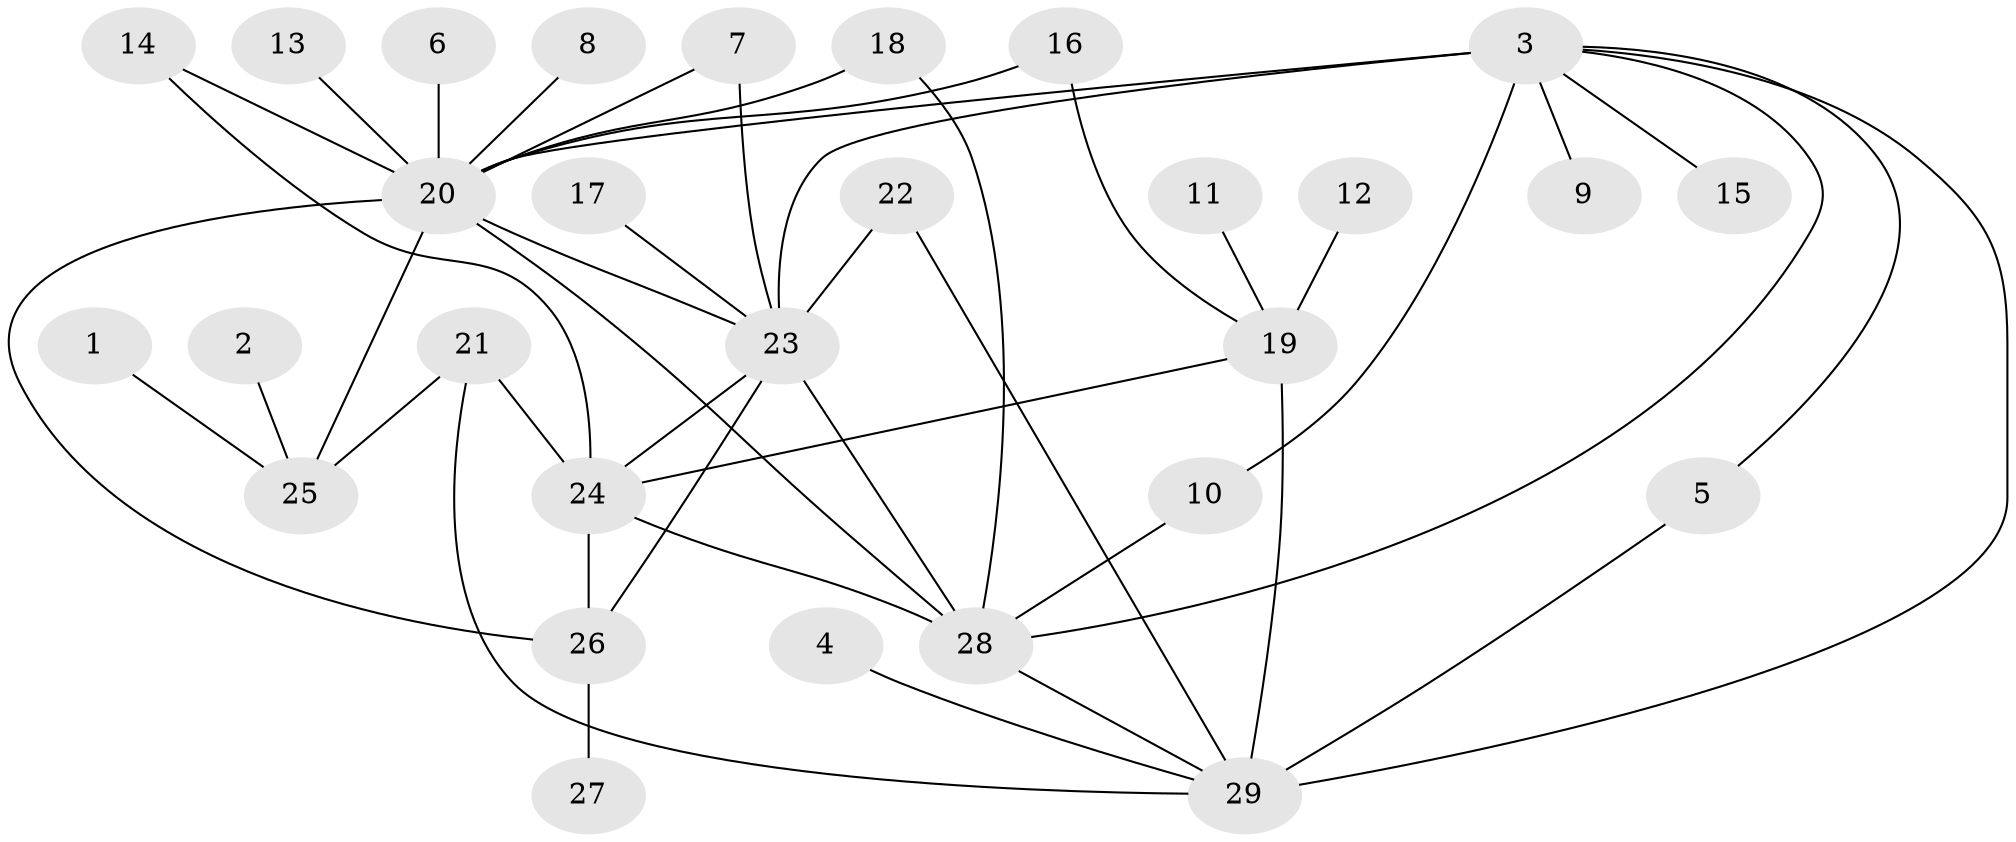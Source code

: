 // original degree distribution, {9: 0.06896551724137931, 6: 0.05172413793103448, 12: 0.017241379310344827, 3: 0.10344827586206896, 1: 0.4482758620689655, 5: 0.034482758620689655, 4: 0.034482758620689655, 10: 0.017241379310344827, 8: 0.017241379310344827, 2: 0.20689655172413793}
// Generated by graph-tools (version 1.1) at 2025/50/03/09/25 03:50:00]
// undirected, 29 vertices, 45 edges
graph export_dot {
graph [start="1"]
  node [color=gray90,style=filled];
  1;
  2;
  3;
  4;
  5;
  6;
  7;
  8;
  9;
  10;
  11;
  12;
  13;
  14;
  15;
  16;
  17;
  18;
  19;
  20;
  21;
  22;
  23;
  24;
  25;
  26;
  27;
  28;
  29;
  1 -- 25 [weight=1.0];
  2 -- 25 [weight=1.0];
  3 -- 5 [weight=1.0];
  3 -- 9 [weight=1.0];
  3 -- 10 [weight=1.0];
  3 -- 15 [weight=1.0];
  3 -- 20 [weight=3.0];
  3 -- 23 [weight=1.0];
  3 -- 28 [weight=1.0];
  3 -- 29 [weight=1.0];
  4 -- 29 [weight=1.0];
  5 -- 29 [weight=1.0];
  6 -- 20 [weight=1.0];
  7 -- 20 [weight=1.0];
  7 -- 23 [weight=1.0];
  8 -- 20 [weight=1.0];
  10 -- 28 [weight=1.0];
  11 -- 19 [weight=1.0];
  12 -- 19 [weight=1.0];
  13 -- 20 [weight=1.0];
  14 -- 20 [weight=2.0];
  14 -- 24 [weight=1.0];
  16 -- 19 [weight=1.0];
  16 -- 20 [weight=1.0];
  17 -- 23 [weight=1.0];
  18 -- 20 [weight=2.0];
  18 -- 28 [weight=1.0];
  19 -- 24 [weight=1.0];
  19 -- 29 [weight=2.0];
  20 -- 23 [weight=1.0];
  20 -- 25 [weight=1.0];
  20 -- 26 [weight=1.0];
  20 -- 28 [weight=1.0];
  21 -- 24 [weight=1.0];
  21 -- 25 [weight=1.0];
  21 -- 29 [weight=1.0];
  22 -- 23 [weight=1.0];
  22 -- 29 [weight=1.0];
  23 -- 24 [weight=1.0];
  23 -- 26 [weight=1.0];
  23 -- 28 [weight=1.0];
  24 -- 26 [weight=1.0];
  24 -- 28 [weight=1.0];
  26 -- 27 [weight=1.0];
  28 -- 29 [weight=1.0];
}
